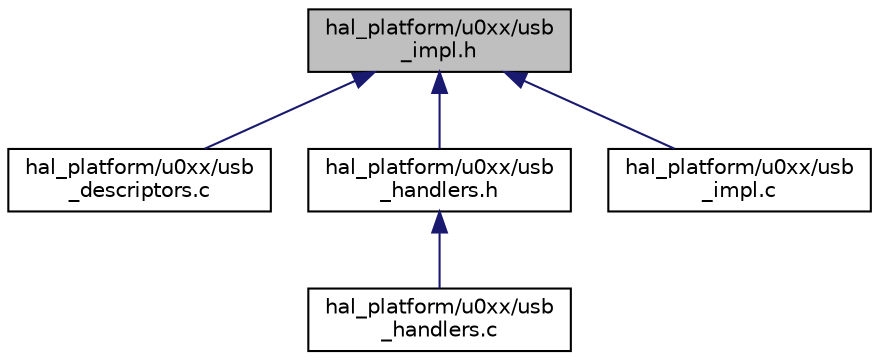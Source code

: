 digraph "hal_platform/u0xx/usb_impl.h"
{
 // INTERACTIVE_SVG=YES
 // LATEX_PDF_SIZE
  bgcolor="transparent";
  edge [fontname="Helvetica",fontsize="10",labelfontname="Helvetica",labelfontsize="10"];
  node [fontname="Helvetica",fontsize="10",shape=record];
  Node1 [label="hal_platform/u0xx/usb\l_impl.h",height=0.2,width=0.4,color="black", fillcolor="grey75", style="filled", fontcolor="black",tooltip=" "];
  Node1 -> Node2 [dir="back",color="midnightblue",fontsize="10",style="solid",fontname="Helvetica"];
  Node2 [label="hal_platform/u0xx/usb\l_descriptors.c",height=0.2,width=0.4,color="black",URL="$u0xx_2usb__descriptors_8c.html",tooltip=" "];
  Node1 -> Node3 [dir="back",color="midnightblue",fontsize="10",style="solid",fontname="Helvetica"];
  Node3 [label="hal_platform/u0xx/usb\l_handlers.h",height=0.2,width=0.4,color="black",URL="$u0xx_2usb__handlers_8h.html",tooltip=" "];
  Node3 -> Node4 [dir="back",color="midnightblue",fontsize="10",style="solid",fontname="Helvetica"];
  Node4 [label="hal_platform/u0xx/usb\l_handlers.c",height=0.2,width=0.4,color="black",URL="$u0xx_2usb__handlers_8c.html",tooltip=" "];
  Node1 -> Node5 [dir="back",color="midnightblue",fontsize="10",style="solid",fontname="Helvetica"];
  Node5 [label="hal_platform/u0xx/usb\l_impl.c",height=0.2,width=0.4,color="black",URL="$u0xx_2usb__impl_8c.html",tooltip=" "];
}
